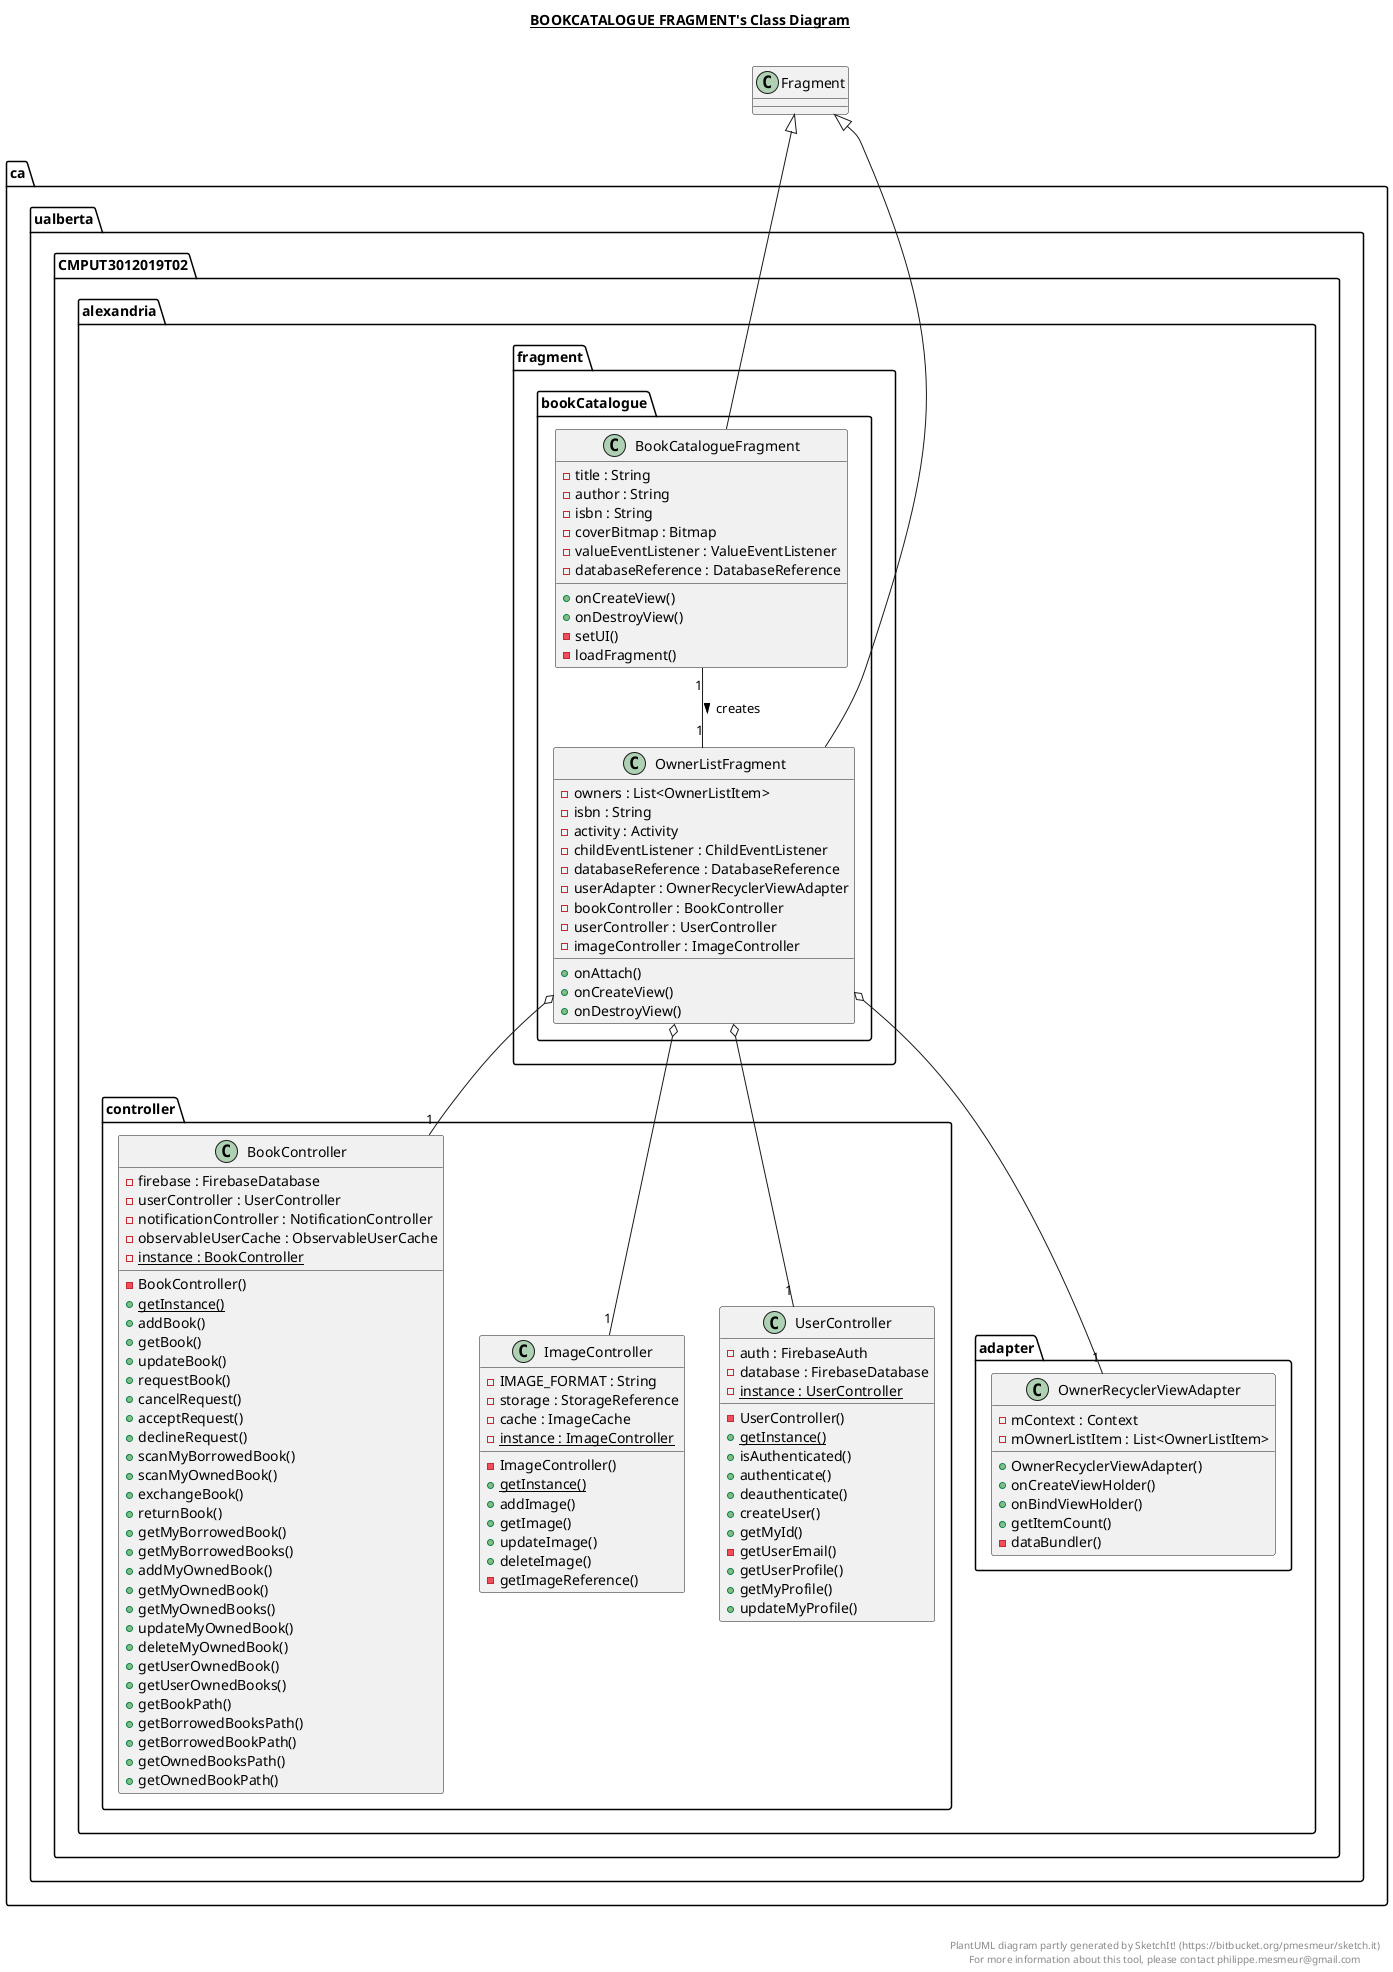 @startuml

title __BOOKCATALOGUE FRAGMENT's Class Diagram__\n

package ca.ualberta.CMPUT3012019T02.alexandria {
  package ca.ualberta.CMPUT3012019T02.alexandria.controller {
    class BookController {
      - firebase : FirebaseDatabase
      - userController : UserController
      - notificationController : NotificationController
      - observableUserCache : ObservableUserCache
      {static} - instance : BookController
      - BookController()
      {static} + getInstance()
      + addBook()
      + getBook()
      + updateBook()
      + requestBook()
      + cancelRequest()
      + acceptRequest()
      + declineRequest()
      + scanMyBorrowedBook()
      + scanMyOwnedBook()
      + exchangeBook()
      + returnBook()
      + getMyBorrowedBook()
      + getMyBorrowedBooks()
      + addMyOwnedBook()
      + getMyOwnedBook()
      + getMyOwnedBooks()
      + updateMyOwnedBook()
      + deleteMyOwnedBook()
      + getUserOwnedBook()
      + getUserOwnedBooks()
      + getBookPath()
      + getBorrowedBooksPath()
      + getBorrowedBookPath()
      + getOwnedBooksPath()
      + getOwnedBookPath()
    }
  }
}


package ca.ualberta.CMPUT3012019T02.alexandria {
  package ca.ualberta.CMPUT3012019T02.alexandria.controller {
    class ImageController {
      - IMAGE_FORMAT : String
      - storage : StorageReference
      - cache : ImageCache
      {static} - instance : ImageController
      - ImageController()
      {static} + getInstance()
      + addImage()
      + getImage()
      + updateImage()
      + deleteImage()
      - getImageReference()
    }
  }
}


package ca.ualberta.CMPUT3012019T02.alexandria {
  package ca.ualberta.CMPUT3012019T02.alexandria.controller {
    class UserController {
      - auth : FirebaseAuth
      - database : FirebaseDatabase
      {static} - instance : UserController
      - UserController()
      {static} + getInstance()
      + isAuthenticated()
      + authenticate()
      + deauthenticate()
      + createUser()
      + getMyId()
      - getUserEmail()
      + getUserProfile()
      + getMyProfile()
      + updateMyProfile()
    }
  }
}


package ca.ualberta.CMPUT3012019T02.alexandria {
  package ca.ualberta.CMPUT3012019T02.alexandria.adapter {
    class OwnerRecyclerViewAdapter {
      - mContext : Context
      - mOwnerListItem : List<OwnerListItem>
      + OwnerRecyclerViewAdapter()
      + onCreateViewHolder()
      + onBindViewHolder()
      + getItemCount()
      - dataBundler()
    }
  }
}


package ca.ualberta.CMPUT3012019T02.alexandria {
  package ca.ualberta.CMPUT3012019T02.alexandria.fragment {
    package ca.ualberta.CMPUT3012019T02.alexandria.fragment.bookCatalogue {
      class BookCatalogueFragment {
        - title : String
        - author : String
        - isbn : String
        - coverBitmap : Bitmap
        - valueEventListener : ValueEventListener
        - databaseReference : DatabaseReference
        + onCreateView()
        + onDestroyView()
        - setUI()
        - loadFragment()
      }
    }
  }
}


package ca.ualberta.CMPUT3012019T02.alexandria {
  package ca.ualberta.CMPUT3012019T02.alexandria.fragment {
    package ca.ualberta.CMPUT3012019T02.alexandria.fragment.bookCatalogue {
      class OwnerListFragment {
        - owners : List<OwnerListItem>
        - isbn : String
        - activity : Activity
        - childEventListener : ChildEventListener
        - databaseReference : DatabaseReference
        - userAdapter : OwnerRecyclerViewAdapter
        - bookController : BookController
        - userController : UserController
        - imageController : ImageController
        + onAttach()
        + onCreateView()
        + onDestroyView()
      }
    }
  }
}


BookCatalogueFragment -up-|> Fragment
BookCatalogueFragment "1" -- "1" OwnerListFragment : creates >
OwnerListFragment -up-|> Fragment
OwnerListFragment o-- "1" OwnerRecyclerViewAdapter
OwnerListFragment o-- "1" BookController
OwnerListFragment o-- "1" UserController
OwnerListFragment o-- "1" ImageController


right footer


  PlantUML diagram partly generated by SketchIt! (https://bitbucket.org/pmesmeur/sketch.it)
  For more information about this tool, please contact philippe.mesmeur@gmail.com
endfooter

@enduml
